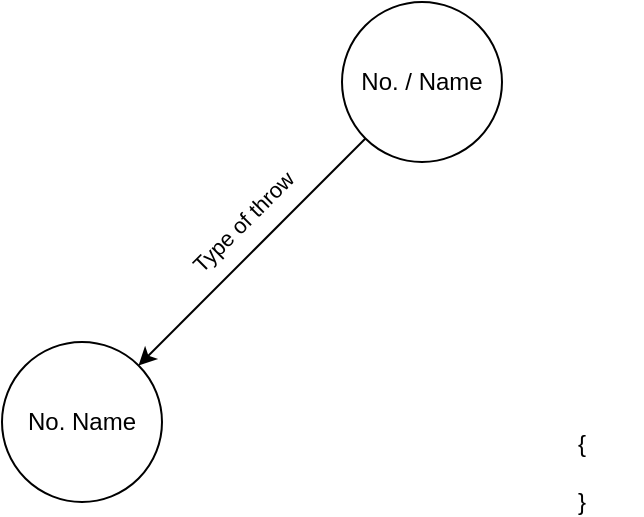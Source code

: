 <mxfile version="24.7.17">
  <diagram name="Action - Point" id="z6aI_Nf8nbqKw_6ES5bR">
    <mxGraphModel dx="954" dy="579" grid="1" gridSize="10" guides="1" tooltips="1" connect="1" arrows="1" fold="1" page="1" pageScale="1" pageWidth="827" pageHeight="1169" math="0" shadow="0">
      <root>
        <mxCell id="0" />
        <mxCell id="1" parent="0" />
        <mxCell id="8ZKEaV6THU4rE0eOHfV3-3" style="rounded=0;orthogonalLoop=1;jettySize=auto;html=1;" parent="1" source="8ZKEaV6THU4rE0eOHfV3-1" target="8ZKEaV6THU4rE0eOHfV3-2" edge="1">
          <mxGeometry relative="1" as="geometry" />
        </mxCell>
        <mxCell id="8ZKEaV6THU4rE0eOHfV3-4" value="Type of throw" style="edgeLabel;html=1;align=center;verticalAlign=middle;resizable=0;points=[];rotation=-45;" parent="8ZKEaV6THU4rE0eOHfV3-3" vertex="1" connectable="0">
          <mxGeometry x="-0.044" y="-1" relative="1" as="geometry">
            <mxPoint x="-7" y="-12" as="offset" />
          </mxGeometry>
        </mxCell>
        <mxCell id="8ZKEaV6THU4rE0eOHfV3-1" value="No. / Name" style="ellipse;whiteSpace=wrap;html=1;aspect=fixed;" parent="1" vertex="1">
          <mxGeometry x="310" y="70" width="80" height="80" as="geometry" />
        </mxCell>
        <mxCell id="8ZKEaV6THU4rE0eOHfV3-2" value="No. Name" style="ellipse;whiteSpace=wrap;html=1;aspect=fixed;" parent="1" vertex="1">
          <mxGeometry x="140" y="240" width="80" height="80" as="geometry" />
        </mxCell>
        <mxCell id="ymFgFXrP1MGhe_S798dy-2" value="{&lt;div&gt;&lt;br&gt;&lt;div&gt;}&lt;/div&gt;&lt;/div&gt;" style="text;html=1;align=center;verticalAlign=middle;whiteSpace=wrap;rounded=0;" vertex="1" parent="1">
          <mxGeometry x="400" y="290" width="60" height="30" as="geometry" />
        </mxCell>
      </root>
    </mxGraphModel>
  </diagram>
</mxfile>
